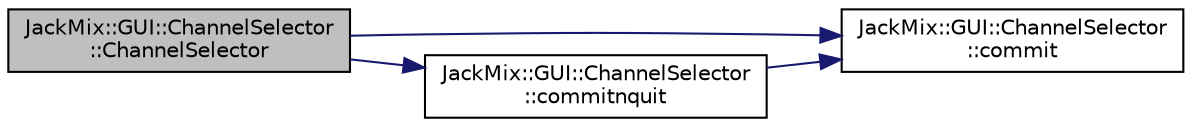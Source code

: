 digraph "JackMix::GUI::ChannelSelector::ChannelSelector"
{
 // LATEX_PDF_SIZE
  edge [fontname="Helvetica",fontsize="10",labelfontname="Helvetica",labelfontsize="10"];
  node [fontname="Helvetica",fontsize="10",shape=record];
  rankdir="LR";
  Node1 [label="JackMix::GUI::ChannelSelector\l::ChannelSelector",height=0.2,width=0.4,color="black", fillcolor="grey75", style="filled", fontcolor="black",tooltip=" "];
  Node1 -> Node2 [color="midnightblue",fontsize="10",style="solid",fontname="Helvetica"];
  Node2 [label="JackMix::GUI::ChannelSelector\l::commit",height=0.2,width=0.4,color="black", fillcolor="white", style="filled",URL="$db/dcc/class_jack_mix_1_1_g_u_i_1_1_channel_selector.html#af34edd85b6c6a1c648baeeab24365362",tooltip=" "];
  Node1 -> Node3 [color="midnightblue",fontsize="10",style="solid",fontname="Helvetica"];
  Node3 [label="JackMix::GUI::ChannelSelector\l::commitnquit",height=0.2,width=0.4,color="black", fillcolor="white", style="filled",URL="$db/dcc/class_jack_mix_1_1_g_u_i_1_1_channel_selector.html#ac77ad07b2848bed8a4bb15ae482212b8",tooltip=" "];
  Node3 -> Node2 [color="midnightblue",fontsize="10",style="solid",fontname="Helvetica"];
}
